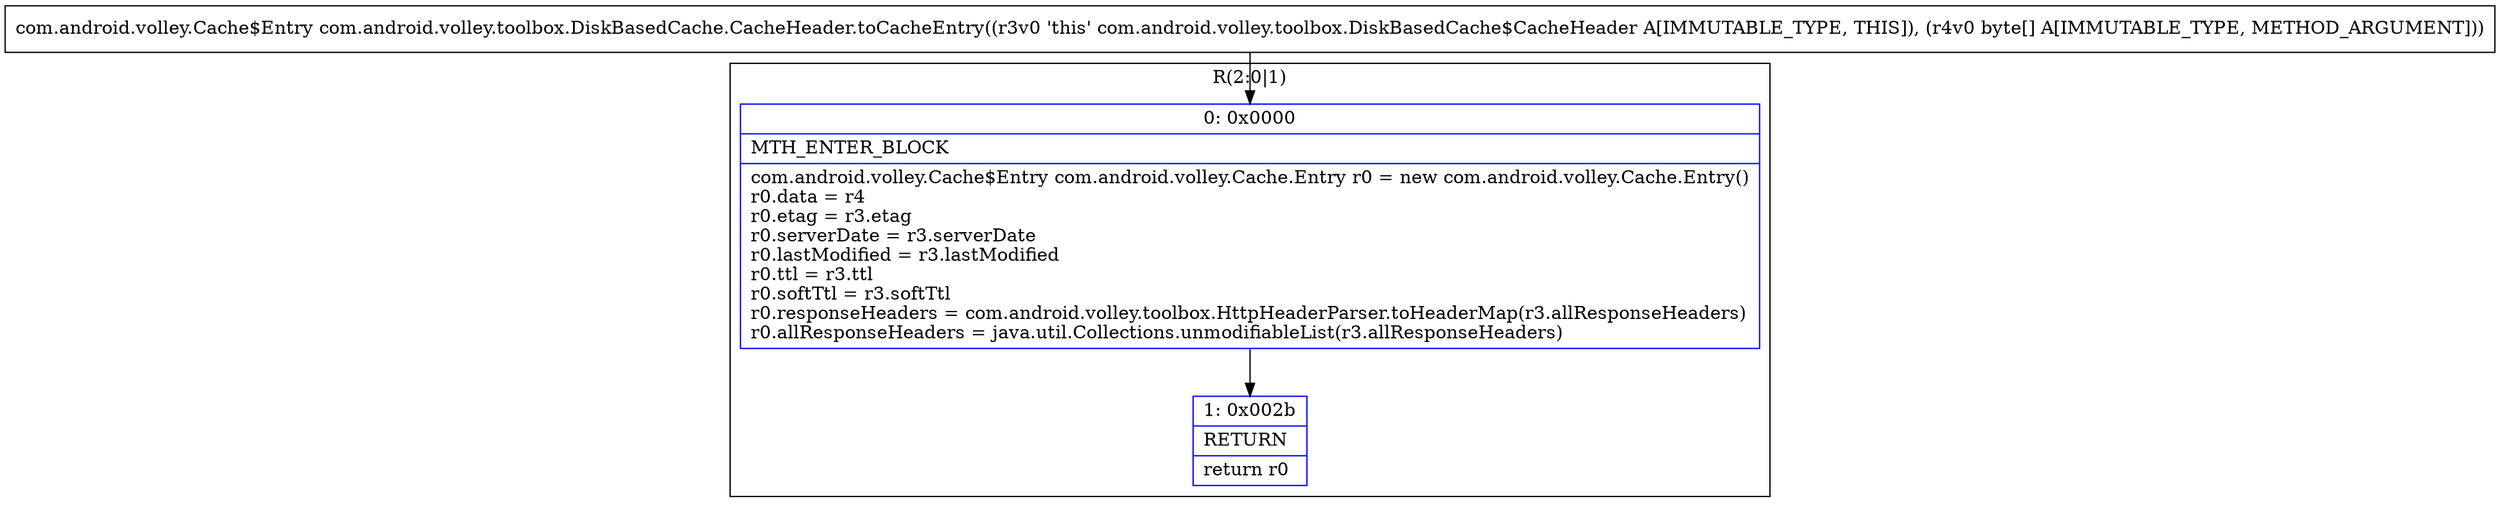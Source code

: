 digraph "CFG forcom.android.volley.toolbox.DiskBasedCache.CacheHeader.toCacheEntry([B)Lcom\/android\/volley\/Cache$Entry;" {
subgraph cluster_Region_1747914334 {
label = "R(2:0|1)";
node [shape=record,color=blue];
Node_0 [shape=record,label="{0\:\ 0x0000|MTH_ENTER_BLOCK\l|com.android.volley.Cache$Entry com.android.volley.Cache.Entry r0 = new com.android.volley.Cache.Entry()\lr0.data = r4\lr0.etag = r3.etag\lr0.serverDate = r3.serverDate\lr0.lastModified = r3.lastModified\lr0.ttl = r3.ttl\lr0.softTtl = r3.softTtl\lr0.responseHeaders = com.android.volley.toolbox.HttpHeaderParser.toHeaderMap(r3.allResponseHeaders)\lr0.allResponseHeaders = java.util.Collections.unmodifiableList(r3.allResponseHeaders)\l}"];
Node_1 [shape=record,label="{1\:\ 0x002b|RETURN\l|return r0\l}"];
}
MethodNode[shape=record,label="{com.android.volley.Cache$Entry com.android.volley.toolbox.DiskBasedCache.CacheHeader.toCacheEntry((r3v0 'this' com.android.volley.toolbox.DiskBasedCache$CacheHeader A[IMMUTABLE_TYPE, THIS]), (r4v0 byte[] A[IMMUTABLE_TYPE, METHOD_ARGUMENT])) }"];
MethodNode -> Node_0;
Node_0 -> Node_1;
}


